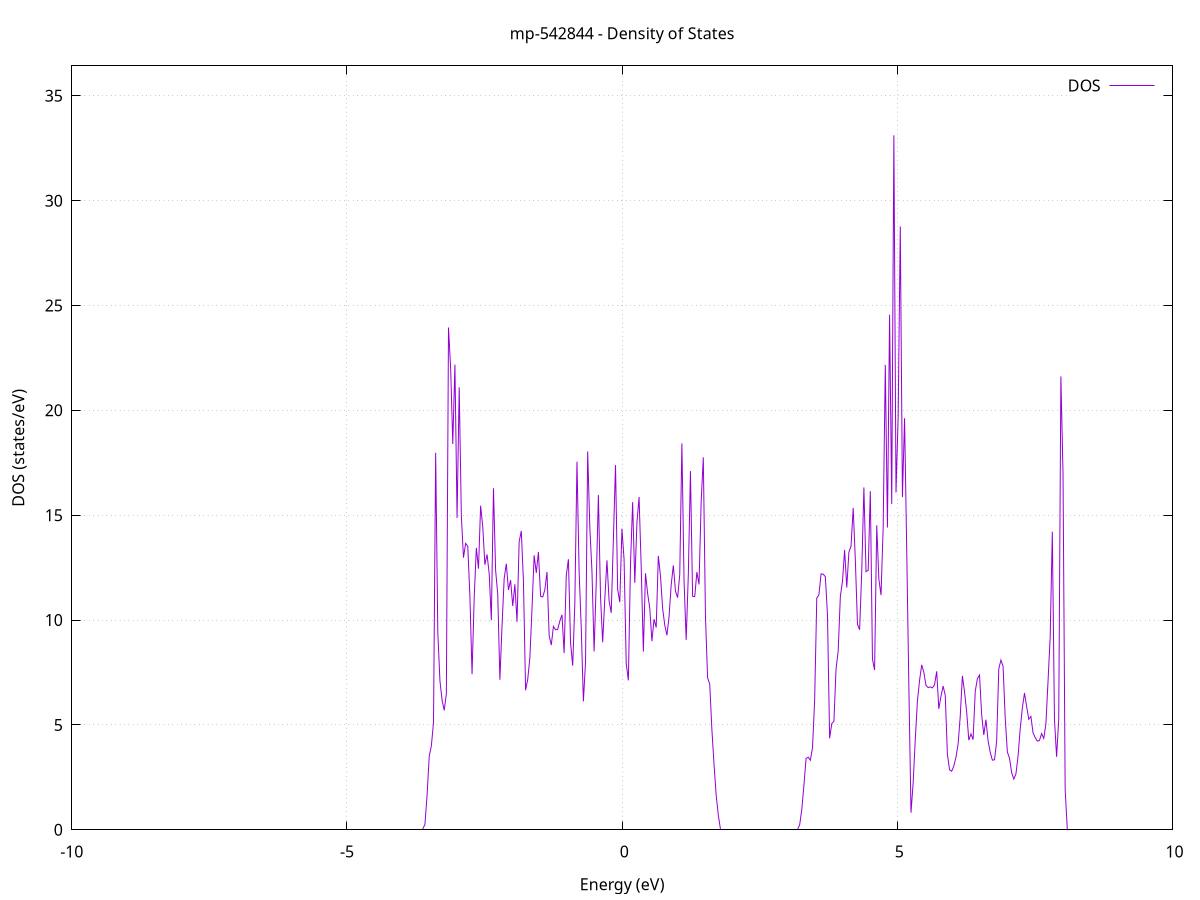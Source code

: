 set title 'mp-542844 - Density of States'
set xlabel 'Energy (eV)'
set ylabel 'DOS (states/eV)'
set grid
set xrange [-10:10]
set yrange [0:36.426]
set xzeroaxis lt -1
set terminal png size 800,600
set output 'mp-542844_dos_gnuplot.png'
plot '-' using 1:2 with lines title 'DOS'
-40.971300 0.000000
-40.932400 0.000000
-40.893500 0.000000
-40.854600 0.000000
-40.815700 0.000000
-40.776800 0.000000
-40.737900 0.000000
-40.699000 0.000000
-40.660100 0.000000
-40.621200 0.000000
-40.582300 0.000000
-40.543400 0.000000
-40.504500 0.000000
-40.465500 0.000000
-40.426600 0.000000
-40.387700 0.000000
-40.348800 0.000000
-40.309900 0.000000
-40.271000 0.000000
-40.232100 0.000000
-40.193200 0.000000
-40.154300 0.000000
-40.115400 0.000000
-40.076500 0.000000
-40.037600 0.000000
-39.998700 0.000000
-39.959800 0.000000
-39.920900 0.000000
-39.882000 0.000000
-39.843100 0.000000
-39.804200 0.000000
-39.765200 0.000000
-39.726300 0.000000
-39.687400 0.000000
-39.648500 0.000000
-39.609600 0.000000
-39.570700 0.000000
-39.531800 0.000000
-39.492900 0.000000
-39.454000 0.000000
-39.415100 0.000000
-39.376200 0.000000
-39.337300 0.000000
-39.298400 0.000000
-39.259500 0.000000
-39.220600 0.000000
-39.181700 0.000000
-39.142800 0.000000
-39.103900 0.000000
-39.064900 0.000000
-39.026000 0.000000
-38.987100 0.000000
-38.948200 0.000000
-38.909300 0.000000
-38.870400 0.000000
-38.831500 0.000000
-38.792600 0.000000
-38.753700 0.000000
-38.714800 0.000000
-38.675900 0.000000
-38.637000 0.000000
-38.598100 0.000000
-38.559200 0.000000
-38.520300 0.000000
-38.481400 0.000000
-38.442500 0.000000
-38.403600 0.000000
-38.364600 0.000000
-38.325700 0.000000
-38.286800 0.000000
-38.247900 0.000000
-38.209000 0.000000
-38.170100 0.000000
-38.131200 0.000000
-38.092300 0.000000
-38.053400 0.000000
-38.014500 0.000000
-37.975600 0.000000
-37.936700 0.000000
-37.897800 0.000000
-37.858900 0.000000
-37.820000 0.000000
-37.781100 0.000000
-37.742200 0.000000
-37.703300 0.000000
-37.664300 0.000000
-37.625400 0.000000
-37.586500 0.000000
-37.547600 0.000000
-37.508700 0.000000
-37.469800 0.000000
-37.430900 385.474600
-37.392000 637.955400
-37.353100 331.458200
-37.314200 78.040600
-37.275300 211.376000
-37.236400 0.000000
-37.197500 0.000000
-37.158600 0.000000
-37.119700 0.000000
-37.080800 0.000000
-37.041900 0.000000
-37.003000 0.000000
-36.964000 0.000000
-36.925100 0.000000
-36.886200 0.000000
-36.847300 0.000000
-36.808400 0.000000
-36.769500 0.000000
-36.730600 0.000000
-36.691700 0.000000
-36.652800 0.000000
-36.613900 0.000000
-36.575000 0.000000
-36.536100 0.000000
-36.497200 0.000000
-36.458300 0.000000
-36.419400 0.000000
-36.380500 0.000000
-36.341600 0.000000
-36.302700 0.000000
-36.263700 0.000000
-36.224800 0.000000
-36.185900 0.000000
-36.147000 0.000000
-36.108100 0.000000
-36.069200 0.000000
-36.030300 0.000000
-35.991400 0.000000
-35.952500 0.000000
-35.913600 0.000000
-35.874700 0.000000
-35.835800 0.000000
-35.796900 0.000000
-35.758000 0.000000
-35.719100 0.000000
-35.680200 0.000000
-35.641300 0.000000
-35.602400 0.000000
-35.563400 0.000000
-35.524500 0.000000
-35.485600 0.000000
-35.446700 0.000000
-35.407800 0.000000
-35.368900 0.000000
-35.330000 0.000000
-35.291100 0.000000
-35.252200 0.000000
-35.213300 0.000000
-35.174400 0.000000
-35.135500 0.000000
-35.096600 0.000000
-35.057700 0.000000
-35.018800 0.000000
-34.979900 0.000000
-34.941000 0.000000
-34.902100 0.000000
-34.863100 0.000000
-34.824200 0.000000
-34.785300 0.000000
-34.746400 0.000000
-34.707500 0.000000
-34.668600 0.000000
-34.629700 0.000000
-34.590800 0.000000
-34.551900 0.000000
-34.513000 0.000000
-34.474100 0.000000
-34.435200 0.000000
-34.396300 0.000000
-34.357400 0.000000
-34.318500 0.000000
-34.279600 0.000000
-34.240700 0.000000
-34.201800 0.000000
-34.162800 0.000000
-34.123900 0.000000
-34.085000 0.000000
-34.046100 0.000000
-34.007200 0.000000
-33.968300 0.000000
-33.929400 0.000000
-33.890500 0.000000
-33.851600 0.000000
-33.812700 0.000000
-33.773800 0.000000
-33.734900 0.000000
-33.696000 0.000000
-33.657100 0.000000
-33.618200 0.000000
-33.579300 0.000000
-33.540400 0.000000
-33.501500 0.000000
-33.462500 0.000000
-33.423600 0.000000
-33.384700 0.000000
-33.345800 0.000000
-33.306900 0.000000
-33.268000 0.000000
-33.229100 0.000000
-33.190200 0.000000
-33.151300 0.000000
-33.112400 0.000000
-33.073500 0.000000
-33.034600 0.000000
-32.995700 0.000000
-32.956800 0.000000
-32.917900 0.000000
-32.879000 0.000000
-32.840100 0.000000
-32.801200 0.000000
-32.762200 0.000000
-32.723300 0.000000
-32.684400 0.000000
-32.645500 0.000000
-32.606600 0.000000
-32.567700 0.000000
-32.528800 0.000000
-32.489900 0.000000
-32.451000 0.000000
-32.412100 0.000000
-32.373200 0.000000
-32.334300 0.000000
-32.295400 0.000000
-32.256500 0.000000
-32.217600 0.000000
-32.178700 0.000000
-32.139800 0.000000
-32.100900 0.000000
-32.061900 0.000000
-32.023000 0.000000
-31.984100 0.000000
-31.945200 0.000000
-31.906300 0.000000
-31.867400 0.000000
-31.828500 0.000000
-31.789600 0.000000
-31.750700 0.000000
-31.711800 0.000000
-31.672900 0.000000
-31.634000 0.000000
-31.595100 0.000000
-31.556200 0.000000
-31.517300 0.000000
-31.478400 0.000000
-31.439500 0.000000
-31.400600 0.000000
-31.361600 0.000000
-31.322700 0.000000
-31.283800 0.000000
-31.244900 0.000000
-31.206000 0.000000
-31.167100 0.000000
-31.128200 0.000000
-31.089300 0.000000
-31.050400 0.000000
-31.011500 0.000000
-30.972600 0.000000
-30.933700 0.000000
-30.894800 0.000000
-30.855900 0.000000
-30.817000 0.000000
-30.778100 0.000000
-30.739200 0.000000
-30.700300 0.000000
-30.661300 0.000000
-30.622400 0.000000
-30.583500 0.000000
-30.544600 0.000000
-30.505700 0.000000
-30.466800 0.000000
-30.427900 0.000000
-30.389000 0.000000
-30.350100 0.000000
-30.311200 0.000000
-30.272300 0.000000
-30.233400 0.000000
-30.194500 0.000000
-30.155600 0.000000
-30.116700 0.000000
-30.077800 0.000000
-30.038900 0.000000
-30.000000 0.000000
-29.961000 0.000000
-29.922100 0.000000
-29.883200 0.000000
-29.844300 0.000000
-29.805400 0.000000
-29.766500 0.000000
-29.727600 0.000000
-29.688700 0.000000
-29.649800 0.000000
-29.610900 0.000000
-29.572000 0.000000
-29.533100 0.000000
-29.494200 0.000000
-29.455300 0.000000
-29.416400 0.000000
-29.377500 0.000000
-29.338600 0.000000
-29.299700 0.000000
-29.260700 0.000000
-29.221800 0.000000
-29.182900 0.000000
-29.144000 0.000000
-29.105100 0.000000
-29.066200 0.000000
-29.027300 0.000000
-28.988400 0.000000
-28.949500 0.000000
-28.910600 0.000000
-28.871700 0.000000
-28.832800 0.000000
-28.793900 0.000000
-28.755000 0.000000
-28.716100 0.000000
-28.677200 0.000000
-28.638300 0.000000
-28.599400 0.000000
-28.560400 0.000000
-28.521500 0.000000
-28.482600 0.000000
-28.443700 0.000000
-28.404800 0.000000
-28.365900 0.000000
-28.327000 0.000000
-28.288100 0.000000
-28.249200 0.000000
-28.210300 0.000000
-28.171400 0.000000
-28.132500 0.000000
-28.093600 0.000000
-28.054700 0.000000
-28.015800 0.000000
-27.976900 0.000000
-27.938000 0.000000
-27.899100 0.000000
-27.860100 0.000000
-27.821200 0.000000
-27.782300 0.000000
-27.743400 0.000000
-27.704500 0.000000
-27.665600 0.000000
-27.626700 0.000000
-27.587800 0.000000
-27.548900 0.000000
-27.510000 0.000000
-27.471100 0.000000
-27.432200 0.000000
-27.393300 0.000000
-27.354400 0.000000
-27.315500 0.000000
-27.276600 0.000000
-27.237700 0.000000
-27.198800 0.000000
-27.159800 0.000000
-27.120900 0.000000
-27.082000 0.000000
-27.043100 0.000000
-27.004200 0.000000
-26.965300 0.000000
-26.926400 0.000000
-26.887500 0.000000
-26.848600 0.000000
-26.809700 0.000000
-26.770800 0.000000
-26.731900 0.000000
-26.693000 0.000000
-26.654100 0.000000
-26.615200 0.000000
-26.576300 0.000000
-26.537400 0.000000
-26.498500 0.000000
-26.459500 0.000000
-26.420600 0.000000
-26.381700 0.000000
-26.342800 0.000000
-26.303900 0.000000
-26.265000 0.000000
-26.226100 0.000000
-26.187200 0.000000
-26.148300 0.000000
-26.109400 0.000000
-26.070500 0.000000
-26.031600 0.000000
-25.992700 0.000000
-25.953800 0.000000
-25.914900 0.000000
-25.876000 0.000000
-25.837100 0.000000
-25.798200 0.000000
-25.759200 0.000000
-25.720300 0.000000
-25.681400 0.000000
-25.642500 0.000000
-25.603600 0.000000
-25.564700 0.000000
-25.525800 0.000000
-25.486900 0.000000
-25.448000 0.000000
-25.409100 0.000000
-25.370200 0.000000
-25.331300 0.000000
-25.292400 0.000000
-25.253500 0.000000
-25.214600 0.000000
-25.175700 0.000000
-25.136800 0.000000
-25.097900 0.000000
-25.058900 0.000000
-25.020000 0.000000
-24.981100 0.000000
-24.942200 0.000000
-24.903300 0.000000
-24.864400 0.000000
-24.825500 0.000000
-24.786600 0.000000
-24.747700 0.000000
-24.708800 0.000000
-24.669900 0.000000
-24.631000 0.000000
-24.592100 0.000000
-24.553200 0.000000
-24.514300 0.000000
-24.475400 0.000000
-24.436500 0.000000
-24.397600 0.000000
-24.358600 0.000000
-24.319700 0.000000
-24.280800 0.000000
-24.241900 0.000000
-24.203000 0.000000
-24.164100 0.000000
-24.125200 0.000000
-24.086300 0.000000
-24.047400 0.000000
-24.008500 0.000000
-23.969600 0.000000
-23.930700 0.000000
-23.891800 0.000000
-23.852900 0.000000
-23.814000 0.000000
-23.775100 0.000000
-23.736200 0.000000
-23.697300 0.000000
-23.658300 0.000000
-23.619400 0.000000
-23.580500 0.000000
-23.541600 0.000000
-23.502700 0.000000
-23.463800 0.000000
-23.424900 0.000000
-23.386000 0.000000
-23.347100 0.000000
-23.308200 0.000000
-23.269300 0.000000
-23.230400 0.000000
-23.191500 0.000000
-23.152600 0.000000
-23.113700 0.000000
-23.074800 0.000000
-23.035900 0.000000
-22.997000 0.000000
-22.958000 0.000000
-22.919100 0.000000
-22.880200 0.000000
-22.841300 0.000000
-22.802400 0.000000
-22.763500 0.000000
-22.724600 0.000000
-22.685700 0.000000
-22.646800 0.000000
-22.607900 0.000000
-22.569000 0.000000
-22.530100 0.000000
-22.491200 0.000000
-22.452300 0.000000
-22.413400 0.000000
-22.374500 0.000000
-22.335600 0.000000
-22.296700 0.000000
-22.257700 0.000000
-22.218800 0.000000
-22.179900 0.000000
-22.141000 0.000000
-22.102100 0.000000
-22.063200 0.000000
-22.024300 0.000000
-21.985400 0.000000
-21.946500 0.000000
-21.907600 0.000000
-21.868700 0.000000
-21.829800 0.000000
-21.790900 0.000000
-21.752000 0.000000
-21.713100 0.000000
-21.674200 0.000000
-21.635300 0.000000
-21.596400 0.000000
-21.557400 0.000000
-21.518500 0.000000
-21.479600 0.000000
-21.440700 0.000000
-21.401800 0.000000
-21.362900 0.000000
-21.324000 0.000000
-21.285100 0.000000
-21.246200 0.000000
-21.207300 0.000000
-21.168400 0.000000
-21.129500 0.000000
-21.090600 0.000000
-21.051700 0.000000
-21.012800 0.000000
-20.973900 0.000000
-20.935000 0.000000
-20.896100 0.000000
-20.857100 0.000000
-20.818200 0.000000
-20.779300 0.000000
-20.740400 0.000000
-20.701500 0.000000
-20.662600 0.000000
-20.623700 0.000000
-20.584800 0.000000
-20.545900 0.000000
-20.507000 0.000000
-20.468100 0.000000
-20.429200 0.000000
-20.390300 0.000000
-20.351400 0.000000
-20.312500 0.000000
-20.273600 0.000000
-20.234700 0.000000
-20.195800 0.000000
-20.156800 0.000000
-20.117900 0.000000
-20.079000 0.000000
-20.040100 0.000000
-20.001200 0.000000
-19.962300 0.000000
-19.923400 0.000000
-19.884500 0.000000
-19.845600 0.000000
-19.806700 0.000000
-19.767800 0.000000
-19.728900 0.000000
-19.690000 0.000000
-19.651100 0.000000
-19.612200 0.000000
-19.573300 0.000000
-19.534400 0.000000
-19.495500 0.000000
-19.456500 0.000000
-19.417600 0.000000
-19.378700 0.000000
-19.339800 0.000000
-19.300900 0.000000
-19.262000 0.000000
-19.223100 0.000000
-19.184200 0.000000
-19.145300 0.000000
-19.106400 0.000000
-19.067500 0.000000
-19.028600 0.000000
-18.989700 0.000000
-18.950800 0.000000
-18.911900 0.000000
-18.873000 0.000000
-18.834100 0.000000
-18.795200 0.000000
-18.756200 0.000000
-18.717300 0.000000
-18.678400 0.000000
-18.639500 0.000000
-18.600600 0.000000
-18.561700 0.000000
-18.522800 0.000000
-18.483900 0.000000
-18.445000 0.000000
-18.406100 0.000000
-18.367200 0.000000
-18.328300 0.000000
-18.289400 0.000000
-18.250500 0.000000
-18.211600 0.000000
-18.172700 0.000000
-18.133800 0.000000
-18.094900 0.000000
-18.055900 0.000000
-18.017000 0.000000
-17.978100 0.000000
-17.939200 0.000000
-17.900300 0.000000
-17.861400 0.000000
-17.822500 0.000000
-17.783600 0.000000
-17.744700 0.000000
-17.705800 0.000000
-17.666900 0.000000
-17.628000 0.000000
-17.589100 0.000000
-17.550200 0.000000
-17.511300 0.000000
-17.472400 0.000000
-17.433500 0.000000
-17.394600 0.000000
-17.355600 0.000000
-17.316700 0.000000
-17.277800 0.000000
-17.238900 0.000000
-17.200000 0.000000
-17.161100 0.000000
-17.122200 0.000000
-17.083300 0.000000
-17.044400 0.000000
-17.005500 0.000000
-16.966600 0.000000
-16.927700 0.000000
-16.888800 0.000000
-16.849900 0.000000
-16.811000 0.000000
-16.772100 0.000000
-16.733200 0.000000
-16.694300 0.000000
-16.655300 0.000000
-16.616400 0.000000
-16.577500 0.000000
-16.538600 0.000000
-16.499700 0.000000
-16.460800 0.000000
-16.421900 0.000000
-16.383000 0.014100
-16.344100 0.287200
-16.305200 0.808600
-16.266300 1.217600
-16.227400 1.485800
-16.188500 1.729300
-16.149600 2.159400
-16.110700 2.568600
-16.071800 2.717700
-16.032900 2.804800
-15.994000 2.789400
-15.955000 2.989400
-15.916100 3.298000
-15.877200 4.000300
-15.838300 5.024100
-15.799400 4.830900
-15.760500 4.351200
-15.721600 3.691000
-15.682700 3.581700
-15.643800 2.868000
-15.604900 1.654900
-15.566000 2.543100
-15.527100 5.542300
-15.488200 8.769200
-15.449300 8.252200
-15.410400 6.008700
-15.371500 4.252100
-15.332600 3.671400
-15.293700 4.012400
-15.254700 5.607900
-15.215800 10.301900
-15.176900 10.776600
-15.138000 9.338700
-15.099100 13.920800
-15.060200 12.293800
-15.021300 10.008300
-14.982400 16.537300
-14.943500 13.916200
-14.904600 4.516700
-14.865700 22.293100
-14.826800 28.490900
-14.787900 36.611300
-14.749000 24.277400
-14.710100 22.716100
-14.671200 49.635700
-14.632300 40.971600
-14.593400 42.139600
-14.554400 30.217300
-14.515500 10.119200
-14.476600 6.232300
-14.437700 3.926700
-14.398800 2.082700
-14.359900 0.480000
-14.321000 0.000000
-14.282100 0.000000
-14.243200 0.000000
-14.204300 0.000000
-14.165400 0.000000
-14.126500 0.000000
-14.087600 0.000000
-14.048700 0.000000
-14.009800 0.000000
-13.970900 0.000000
-13.932000 0.000000
-13.893100 0.000000
-13.854100 0.000000
-13.815200 0.000000
-13.776300 0.000000
-13.737400 0.000000
-13.698500 0.000000
-13.659600 0.000000
-13.620700 0.000000
-13.581800 0.000000
-13.542900 0.000000
-13.504000 0.000000
-13.465100 0.000000
-13.426200 0.000000
-13.387300 0.000000
-13.348400 0.000000
-13.309500 0.000000
-13.270600 0.000000
-13.231700 0.000000
-13.192800 0.000000
-13.153800 0.000000
-13.114900 0.000000
-13.076000 0.000000
-13.037100 0.000000
-12.998200 0.000000
-12.959300 0.000000
-12.920400 0.000000
-12.881500 0.000000
-12.842600 0.000000
-12.803700 0.000000
-12.764800 0.000000
-12.725900 0.000000
-12.687000 0.000000
-12.648100 0.000000
-12.609200 0.000000
-12.570300 0.000000
-12.531400 0.000000
-12.492500 0.000000
-12.453500 0.000000
-12.414600 0.000000
-12.375700 0.000000
-12.336800 0.000000
-12.297900 0.000000
-12.259000 0.000000
-12.220100 0.000000
-12.181200 0.000000
-12.142300 0.000000
-12.103400 0.000000
-12.064500 0.000000
-12.025600 0.000000
-11.986700 0.000000
-11.947800 0.000000
-11.908900 0.000000
-11.870000 0.000000
-11.831100 0.000000
-11.792200 0.000000
-11.753200 0.000000
-11.714300 0.000000
-11.675400 0.000000
-11.636500 0.000000
-11.597600 0.000000
-11.558700 0.000000
-11.519800 0.000000
-11.480900 0.000000
-11.442000 0.000000
-11.403100 0.000000
-11.364200 0.000000
-11.325300 0.000000
-11.286400 0.000000
-11.247500 0.000000
-11.208600 0.000000
-11.169700 0.000000
-11.130800 0.000000
-11.091900 0.000000
-11.052900 0.000000
-11.014000 0.000000
-10.975100 0.000000
-10.936200 0.000000
-10.897300 0.000000
-10.858400 0.000000
-10.819500 0.000000
-10.780600 0.000000
-10.741700 0.000000
-10.702800 0.000000
-10.663900 0.000000
-10.625000 0.000000
-10.586100 0.000000
-10.547200 0.000000
-10.508300 0.000000
-10.469400 0.000000
-10.430500 0.000000
-10.391600 0.000000
-10.352600 0.000000
-10.313700 0.000000
-10.274800 0.000000
-10.235900 0.000000
-10.197000 0.000000
-10.158100 0.000000
-10.119200 0.000000
-10.080300 0.000000
-10.041400 0.000000
-10.002500 0.000000
-9.963600 0.000000
-9.924700 0.000000
-9.885800 0.000000
-9.846900 0.000000
-9.808000 0.000000
-9.769100 0.000000
-9.730200 0.000000
-9.691300 0.000000
-9.652300 0.000000
-9.613400 0.000000
-9.574500 0.000000
-9.535600 0.000000
-9.496700 0.000000
-9.457800 0.000000
-9.418900 0.000000
-9.380000 0.000000
-9.341100 0.000000
-9.302200 0.000000
-9.263300 0.000000
-9.224400 0.000000
-9.185500 0.000000
-9.146600 0.000000
-9.107700 0.000000
-9.068800 0.000000
-9.029900 0.000000
-8.991000 0.000000
-8.952000 0.000000
-8.913100 0.000000
-8.874200 0.000000
-8.835300 0.000000
-8.796400 0.000000
-8.757500 0.000000
-8.718600 0.000000
-8.679700 0.000000
-8.640800 0.000000
-8.601900 0.000000
-8.563000 0.000000
-8.524100 0.000000
-8.485200 0.000000
-8.446300 0.000000
-8.407400 0.000000
-8.368500 0.000000
-8.329600 0.000000
-8.290700 0.000000
-8.251700 0.000000
-8.212800 0.000000
-8.173900 0.000000
-8.135000 0.000000
-8.096100 0.000000
-8.057200 0.000000
-8.018300 0.000000
-7.979400 0.000000
-7.940500 0.000000
-7.901600 0.000000
-7.862700 0.000000
-7.823800 0.000000
-7.784900 0.000000
-7.746000 0.000000
-7.707100 0.000000
-7.668200 0.000000
-7.629300 0.000000
-7.590400 0.000000
-7.551400 0.000000
-7.512500 0.000000
-7.473600 0.000000
-7.434700 0.000000
-7.395800 0.000000
-7.356900 0.000000
-7.318000 0.000000
-7.279100 0.000000
-7.240200 0.000000
-7.201300 0.000000
-7.162400 0.000000
-7.123500 0.000000
-7.084600 0.000000
-7.045700 0.000000
-7.006800 0.000000
-6.967900 0.000000
-6.929000 0.000000
-6.890100 0.000000
-6.851100 0.000000
-6.812200 0.000000
-6.773300 0.000000
-6.734400 0.000000
-6.695500 0.000000
-6.656600 0.000000
-6.617700 0.000000
-6.578800 0.000000
-6.539900 0.000000
-6.501000 0.000000
-6.462100 0.000000
-6.423200 0.000000
-6.384300 0.000000
-6.345400 0.000000
-6.306500 0.000000
-6.267600 0.000000
-6.228700 0.000000
-6.189800 0.000000
-6.150800 0.000000
-6.111900 0.000000
-6.073000 0.000000
-6.034100 0.000000
-5.995200 0.000000
-5.956300 0.000000
-5.917400 0.000000
-5.878500 0.000000
-5.839600 0.000000
-5.800700 0.000000
-5.761800 0.000000
-5.722900 0.000000
-5.684000 0.000000
-5.645100 0.000000
-5.606200 0.000000
-5.567300 0.000000
-5.528400 0.000000
-5.489500 0.000000
-5.450500 0.000000
-5.411600 0.000000
-5.372700 0.000000
-5.333800 0.000000
-5.294900 0.000000
-5.256000 0.000000
-5.217100 0.000000
-5.178200 0.000000
-5.139300 0.000000
-5.100400 0.000000
-5.061500 0.000000
-5.022600 0.000000
-4.983700 0.000000
-4.944800 0.000000
-4.905900 0.000000
-4.867000 0.000000
-4.828100 0.000000
-4.789200 0.000000
-4.750200 0.000000
-4.711300 0.000000
-4.672400 0.000000
-4.633500 0.000000
-4.594600 0.000000
-4.555700 0.000000
-4.516800 0.000000
-4.477900 0.000000
-4.439000 0.000000
-4.400100 0.000000
-4.361200 0.000000
-4.322300 0.000000
-4.283400 0.000000
-4.244500 0.000000
-4.205600 0.000000
-4.166700 0.000000
-4.127800 0.000000
-4.088900 0.000000
-4.049900 0.000000
-4.011000 0.000000
-3.972100 0.000000
-3.933200 0.000000
-3.894300 0.000000
-3.855400 0.000000
-3.816500 0.000000
-3.777600 0.000000
-3.738700 0.000000
-3.699800 0.000000
-3.660900 0.000000
-3.622000 0.000000
-3.583100 0.257300
-3.544200 1.657500
-3.505300 3.500300
-3.466400 4.007400
-3.427500 5.123500
-3.388500 17.976600
-3.349600 9.417700
-3.310700 7.106200
-3.271800 6.184200
-3.232900 5.693600
-3.194000 6.480400
-3.155100 23.952500
-3.116200 22.009100
-3.077300 18.395500
-3.038400 22.179900
-2.999500 14.871300
-2.960600 21.100400
-2.921700 14.960300
-2.882800 12.976600
-2.843900 13.656100
-2.805000 13.521000
-2.766100 11.130300
-2.727200 7.419900
-2.688200 11.069100
-2.649300 13.442900
-2.610400 12.451400
-2.571500 15.453800
-2.532600 14.444300
-2.493700 12.640400
-2.454800 13.131800
-2.415900 12.214000
-2.377000 9.992900
-2.338100 16.286300
-2.299200 12.380900
-2.260300 11.222500
-2.221400 7.151000
-2.182500 9.727400
-2.143600 11.978500
-2.104700 12.684800
-2.065800 11.434000
-2.026900 11.903800
-1.987900 10.669200
-1.949000 11.709100
-1.910100 9.915000
-1.871200 13.744400
-1.832300 14.249600
-1.793400 11.847300
-1.754500 6.651600
-1.715600 7.177900
-1.676700 8.198900
-1.637800 10.545800
-1.598900 13.088800
-1.560000 12.249100
-1.521100 13.250900
-1.482200 11.137200
-1.443300 11.099200
-1.404400 11.445500
-1.365500 12.294500
-1.326600 9.263700
-1.287600 8.806000
-1.248700 9.697200
-1.209800 9.540000
-1.170900 9.558300
-1.132000 9.954700
-1.093100 10.252100
-1.054200 8.426200
-1.015300 12.126000
-0.976400 12.902800
-0.937500 8.918300
-0.898600 7.822900
-0.859700 10.777900
-0.820800 17.550000
-0.781900 12.315500
-0.743000 9.623800
-0.704100 6.121400
-0.665200 8.003600
-0.626300 18.037500
-0.587300 14.421000
-0.548400 12.332100
-0.509500 8.506900
-0.470600 11.789500
-0.431700 15.967500
-0.392800 11.112600
-0.353900 8.940400
-0.315000 11.010500
-0.276100 12.848900
-0.237200 10.914800
-0.198300 10.344700
-0.159400 13.843500
-0.120500 17.390300
-0.081600 11.462500
-0.042700 10.849200
-0.003800 14.356100
0.035100 12.887900
0.074000 7.930900
0.113000 7.125000
0.151900 12.674000
0.190800 15.621300
0.229700 11.775200
0.268600 14.644700
0.307500 15.865800
0.346400 12.522800
0.385300 8.497400
0.424200 12.231600
0.463100 11.267900
0.502000 10.568400
0.540900 8.994200
0.579800 10.039400
0.618700 9.645000
0.657600 13.061600
0.696500 12.106100
0.735400 10.562000
0.774300 9.762800
0.813300 9.271300
0.852200 10.162200
0.891100 11.675000
0.930000 12.610600
0.968900 11.378000
1.007800 11.069400
1.046700 12.172400
1.085600 18.422500
1.124500 11.911000
1.163400 9.053600
1.202300 12.145900
1.241200 17.105400
1.280100 11.136400
1.319000 11.116400
1.357900 12.290100
1.396800 11.698600
1.435700 15.627200
1.474600 17.759400
1.513600 10.202000
1.552500 7.249400
1.591400 6.951700
1.630300 4.792400
1.669200 3.134800
1.708100 1.660100
1.747000 0.707300
1.785900 0.000000
1.824800 0.000000
1.863700 0.000000
1.902600 0.000000
1.941500 0.000000
1.980400 0.000000
2.019300 0.000000
2.058200 0.000000
2.097100 0.000000
2.136000 0.000000
2.174900 0.000000
2.213900 0.000000
2.252800 0.000000
2.291700 0.000000
2.330600 0.000000
2.369500 0.000000
2.408400 0.000000
2.447300 0.000000
2.486200 0.000000
2.525100 0.000000
2.564000 0.000000
2.602900 0.000000
2.641800 0.000000
2.680700 0.000000
2.719600 0.000000
2.758500 0.000000
2.797400 0.000000
2.836300 0.000000
2.875200 0.000000
2.914200 0.000000
2.953100 0.000000
2.992000 0.000000
3.030900 0.000000
3.069800 0.000000
3.108700 0.000000
3.147600 0.000000
3.186500 0.000000
3.225400 0.233300
3.264300 0.963100
3.303200 2.127900
3.342100 3.396200
3.381000 3.463900
3.419900 3.315100
3.458800 3.910000
3.497700 6.164600
3.536600 11.047900
3.575500 11.201800
3.614500 12.203200
3.653400 12.190700
3.692300 12.063800
3.731200 10.219900
3.770100 4.357800
3.809000 5.065800
3.847900 5.172500
3.886800 7.681200
3.925700 8.525700
3.964600 11.120900
4.003500 11.856400
4.042400 13.345900
4.081300 11.552400
4.120200 13.235200
4.159100 13.524900
4.198000 15.350100
4.236900 12.887600
4.275800 9.804700
4.314800 9.537100
4.353700 12.324000
4.392600 16.325900
4.431500 12.306700
4.470400 12.372500
4.509300 16.148600
4.548200 8.139000
4.587100 7.619400
4.626000 14.518900
4.664900 11.948800
4.703800 11.191200
4.742700 14.404900
4.781600 22.167600
4.820500 14.413600
4.859400 24.559100
4.898300 15.529900
4.937200 33.114800
4.976100 16.081900
5.015100 19.665600
5.054000 28.771000
5.092900 15.865200
5.131800 19.626700
5.170700 13.322200
5.209600 6.830100
5.248500 0.813200
5.287400 2.229000
5.326300 4.310300
5.365200 6.152300
5.404100 7.126400
5.443000 7.865800
5.481900 7.500000
5.520800 6.884500
5.559700 6.779000
5.598600 6.814800
5.637500 6.764300
5.676400 6.917000
5.715400 7.555300
5.754300 5.764100
5.793200 6.369700
5.832100 6.855300
5.871000 6.411400
5.909900 3.598400
5.948800 2.861200
5.987700 2.791300
6.026600 3.037100
6.065500 3.458800
6.104400 4.084200
6.143300 5.410400
6.182200 7.339500
6.221100 6.581000
6.260000 5.621400
6.298900 4.272900
6.337800 4.574500
6.376700 4.298600
6.415700 6.593400
6.454600 7.202500
6.493500 7.378800
6.532400 5.493400
6.571300 4.520600
6.610200 5.249200
6.649100 4.244100
6.688000 3.701000
6.726900 3.319500
6.765800 3.337200
6.804700 4.211500
6.843600 7.675600
6.882500 8.091900
6.921400 7.796100
6.960300 5.349000
6.999200 3.712100
7.038100 3.413900
7.077000 2.725600
7.116000 2.418000
7.154900 2.657700
7.193800 3.516000
7.232700 4.800700
7.271600 5.803900
7.310500 6.521000
7.349400 5.881600
7.388300 5.269000
7.427200 5.404400
7.466100 4.624700
7.505000 4.393700
7.543900 4.225500
7.582800 4.258700
7.621700 4.586400
7.660600 4.357500
7.699500 5.042500
7.738400 7.079400
7.777300 9.182100
7.816300 14.216100
7.855200 5.273700
7.894100 3.476500
7.933000 5.274500
7.971900 21.619400
8.010800 16.990400
8.049700 1.936300
8.088600 0.003900
8.127500 0.000000
8.166400 0.000000
8.205300 0.000000
8.244200 0.000000
8.283100 0.000000
8.322000 0.000000
8.360900 0.000000
8.399800 0.000000
8.438700 0.000000
8.477600 0.000000
8.516600 0.000000
8.555500 0.000000
8.594400 0.000000
8.633300 0.000000
8.672200 0.000000
8.711100 0.000000
8.750000 0.000000
8.788900 0.000000
8.827800 0.000000
8.866700 0.000000
8.905600 0.000000
8.944500 0.000000
8.983400 0.000000
9.022300 0.000000
9.061200 0.000000
9.100100 0.000000
9.139000 0.000000
9.177900 0.000000
9.216900 0.000000
9.255800 0.000000
9.294700 0.000000
9.333600 0.000000
9.372500 0.000000
9.411400 0.000000
9.450300 0.000000
9.489200 0.000000
9.528100 0.000000
9.567000 0.000000
9.605900 0.000000
9.644800 0.000000
9.683700 0.000000
9.722600 0.000000
9.761500 0.000000
9.800400 0.000000
9.839300 0.000000
9.878200 0.000000
9.917200 0.000000
9.956100 0.000000
9.995000 0.000000
10.033900 0.000000
10.072800 0.000000
10.111700 0.000000
10.150600 0.000000
10.189500 0.000000
10.228400 0.000000
10.267300 0.000000
10.306200 0.000000
10.345100 0.000000
10.384000 0.000000
10.422900 0.000700
10.461800 0.006200
10.500700 0.017100
10.539600 0.033500
10.578500 0.055300
10.617500 0.082500
10.656400 0.115200
10.695300 0.153300
10.734200 0.187300
10.773100 0.217700
10.812000 0.244700
10.850900 0.268700
10.889800 0.292700
10.928700 0.317000
10.967600 0.334400
11.006500 0.349300
11.045400 0.364200
11.084300 0.379000
11.123200 0.393900
11.162100 0.409600
11.201000 0.426500
11.239900 0.444700
11.278800 0.464100
11.317800 0.484000
11.356700 0.504100
11.395600 0.524400
11.434500 0.545000
11.473400 0.562900
11.512300 0.589900
11.551200 0.616200
11.590100 0.641100
11.629000 0.664400
11.667900 0.686200
11.706800 0.706600
11.745700 0.725500
11.784600 0.742900
11.823500 0.758900
11.862400 0.777300
11.901300 0.803400
11.940200 0.829000
11.979100 0.852500
12.018100 0.875000
12.057000 0.897900
12.095900 0.921200
12.134800 0.944800
12.173700 0.968700
12.212600 1.013900
12.251500 1.070600
12.290400 1.140800
12.329300 1.207300
12.368200 1.286300
12.407100 1.381600
12.446000 1.491400
12.484900 1.558700
12.523800 1.538200
12.562700 1.570500
12.601600 1.629500
12.640500 1.517600
12.679400 1.428900
12.718400 1.330700
12.757300 1.262000
12.796200 1.234400
12.835100 1.224800
12.874000 1.231000
12.912900 1.252400
12.951800 1.282700
12.990700 1.315200
13.029600 1.344500
13.068500 1.384800
13.107400 1.460200
13.146300 1.520000
13.185200 1.561700
13.224100 1.626100
13.263000 1.706500
13.301900 1.741400
13.340800 1.762900
13.379700 1.829500
13.418700 1.867400
13.457600 1.915400
13.496500 2.023800
13.535400 2.103200
13.574300 2.282700
13.613200 2.041100
13.652100 2.145000
13.691000 2.238700
13.729900 2.406700
13.768800 2.695900
13.807700 2.901100
13.846600 3.000600
13.885500 3.090200
13.924400 3.195500
13.963300 3.284500
14.002200 3.176600
14.041100 2.865900
14.080000 2.747000
14.119000 2.706600
14.157900 2.710400
14.196800 2.741600
14.235700 2.880300
14.274600 3.147800
14.313500 3.731500
14.352400 3.697400
14.391300 3.585100
14.430200 3.101800
14.469100 3.265900
14.508000 3.302100
14.546900 3.228900
14.585800 3.283800
14.624700 2.163400
14.663600 2.561100
14.702500 3.555100
14.741400 4.214400
14.780300 4.603800
14.819300 3.920700
14.858200 3.320000
14.897100 3.135200
14.936000 3.354400
14.974900 3.500400
15.013800 3.770100
15.052700 4.122800
15.091600 4.368400
15.130500 5.120200
15.169400 5.575800
15.208300 5.595700
15.247200 5.440500
15.286100 5.517100
15.325000 5.994400
15.363900 5.064700
15.402800 5.644700
15.441700 5.996000
15.480600 5.072200
15.519600 3.782700
15.558500 3.609500
15.597400 3.460100
15.636300 3.658600
15.675200 3.753000
15.714100 3.800300
15.753000 3.935500
15.791900 4.974200
15.830800 6.784000
15.869700 5.297600
15.908600 4.586400
15.947500 4.079700
15.986400 3.753300
16.025300 3.700300
16.064200 3.835000
16.103100 4.484200
16.142000 5.323400
16.180900 6.150000
16.219900 5.081000
16.258800 3.895900
16.297700 3.808000
16.336600 3.867400
16.375500 3.974800
16.414400 4.340500
16.453300 5.125700
16.492200 6.715700
16.531100 4.856700
16.570000 4.293600
16.608900 3.888000
16.647800 3.632800
16.686700 3.451400
16.725600 3.212800
16.764500 3.103100
16.803400 3.308700
16.842300 3.710200
16.881200 5.145800
16.920200 6.143100
16.959100 6.097700
16.998000 5.804200
17.036900 5.404200
17.075800 5.389900
17.114700 4.860000
17.153600 4.155500
17.192500 5.073000
17.231400 6.175700
17.270300 6.791300
17.309200 7.096000
17.348100 6.816700
17.387000 6.962600
17.425900 7.343800
17.464800 7.321500
17.503700 8.230000
17.542600 7.741000
17.581500 6.472100
17.620500 5.937700
17.659400 7.352900
17.698300 9.298100
17.737200 8.739700
17.776100 9.963300
17.815000 8.880000
17.853900 8.318800
17.892800 8.454900
17.931700 9.540500
17.970600 7.830700
18.009500 6.264400
18.048400 4.597600
18.087300 3.962300
18.126200 4.395400
18.165100 4.533000
18.204000 5.313700
18.242900 7.144300
18.281800 9.592600
18.320800 10.181700
18.359700 10.099300
18.398600 15.568000
18.437500 17.522900
18.476400 7.034200
18.515300 6.363500
18.554200 6.512200
18.593100 6.496600
18.632000 10.659000
18.670900 8.558300
18.709800 8.989200
18.748700 8.961200
18.787600 12.840900
18.826500 10.913600
18.865400 7.242600
18.904300 6.745400
18.943200 5.741300
18.982100 5.163700
19.021100 3.951200
19.060000 2.874200
19.098900 2.536700
19.137800 2.793300
19.176700 3.468400
19.215600 4.507700
19.254500 5.328500
19.293400 6.333000
19.332300 8.622100
19.371200 8.377100
19.410100 4.569400
19.449000 2.884300
19.487900 1.866400
19.526800 2.551200
19.565700 3.870000
19.604600 5.595500
19.643500 7.408700
19.682400 9.845300
19.721400 9.845800
19.760300 4.933100
19.799200 2.802300
19.838100 1.785500
19.877000 2.327900
19.915900 3.058500
19.954800 3.605200
19.993700 5.553100
20.032600 7.232400
20.071500 7.685700
20.110400 7.469300
20.149300 6.592000
20.188200 5.716200
20.227100 5.558300
20.266000 5.030500
20.304900 5.459500
20.343800 5.371100
20.382700 5.718200
20.421700 6.167600
20.460600 6.345000
20.499500 5.913800
20.538400 4.932600
20.577300 3.901700
20.616200 3.492400
20.655100 3.125800
20.694000 2.983400
20.732900 3.101500
20.771800 3.501600
20.810700 4.354100
20.849600 5.433300
20.888500 6.158000
20.927400 6.606500
20.966300 8.047100
21.005200 7.526500
21.044100 6.001200
21.083000 5.717800
21.122000 5.494900
21.160900 5.373800
21.199800 6.007600
21.238700 7.749200
21.277600 7.486300
21.316500 6.481400
21.355400 6.045900
21.394300 6.839000
21.433200 7.677200
21.472100 7.671900
21.511000 6.752000
21.549900 6.151600
21.588800 5.790600
21.627700 5.540500
21.666600 5.331700
21.705500 5.230900
21.744400 5.671100
21.783300 5.621300
21.822300 5.353100
21.861200 6.248900
21.900100 5.751700
21.939000 5.444500
21.977900 5.604800
22.016800 5.514700
22.055700 6.069200
22.094600 6.188100
22.133500 6.529700
22.172400 7.033900
22.211300 6.863300
22.250200 7.232100
22.289100 6.562100
22.328000 6.176500
22.366900 6.451300
22.405800 6.190000
22.444700 5.591600
22.483600 6.122500
22.522600 6.013900
22.561500 5.497100
22.600400 5.247200
22.639300 5.983200
22.678200 6.940500
22.717100 6.740100
22.756000 5.984100
22.794900 4.702300
22.833800 3.948700
22.872700 3.776500
22.911600 4.073400
22.950500 4.574100
22.989400 5.397000
23.028300 5.685800
23.067200 5.875100
23.106100 5.784900
23.145000 5.108100
23.183900 4.984200
23.222900 4.708700
23.261800 4.628900
23.300700 6.534000
23.339600 5.359300
23.378500 5.490300
23.417400 5.154000
23.456300 5.136100
23.495200 5.297300
23.534100 5.498200
23.573000 5.409900
23.611900 5.197300
23.650800 5.155700
23.689700 4.999300
23.728600 4.834400
23.767500 5.055200
23.806400 4.797400
23.845300 4.197200
23.884200 3.756600
23.923200 3.325500
23.962100 3.081600
24.001000 2.892600
24.039900 2.683500
24.078800 2.338400
24.117700 2.101700
24.156600 2.104100
24.195500 2.499800
24.234400 3.032300
24.273300 3.429400
24.312200 3.668200
24.351100 3.992800
24.390000 4.459100
24.428900 4.406100
24.467800 3.919700
24.506700 3.743500
24.545600 3.869100
24.584500 4.103600
24.623500 4.547100
24.662400 5.030000
24.701300 4.674100
24.740200 4.620600
24.779100 4.647100
24.818000 4.694400
24.856900 4.197900
24.895800 3.894600
24.934700 3.837100
24.973600 3.990100
25.012500 3.947100
25.051400 3.663000
25.090300 4.136200
25.129200 4.359900
25.168100 3.719700
25.207000 3.207100
25.245900 2.767400
25.284800 2.862600
25.323800 3.055700
25.362700 3.716000
25.401600 8.030600
25.440500 6.719700
25.479400 6.602300
25.518300 5.789000
25.557200 4.943400
25.596100 4.640000
25.635000 4.387500
25.673900 4.520200
25.712800 4.869200
25.751700 4.765600
25.790600 3.767200
25.829500 3.459400
25.868400 3.042100
25.907300 2.792300
25.946200 2.791100
25.985100 2.788300
26.024100 2.779500
26.063000 2.906800
26.101900 4.147700
26.140800 3.495200
26.179700 4.055700
26.218600 4.500700
26.257500 4.970600
26.296400 5.826300
26.335300 6.531700
26.374200 6.306500
26.413100 6.151600
26.452000 5.672300
26.490900 5.147500
26.529800 4.917200
26.568700 4.859000
26.607600 6.088700
26.646500 6.750900
26.685400 7.433300
26.724400 6.981000
26.763300 5.889300
26.802200 4.895300
26.841100 4.386400
26.880000 4.639400
26.918900 4.322700
26.957800 5.248300
26.996700 6.181200
27.035600 7.000600
27.074500 6.133000
27.113400 5.822100
27.152300 5.765200
27.191200 6.244000
27.230100 6.983600
27.269000 5.444800
27.307900 5.536300
27.346800 5.152600
27.385700 5.208900
27.424700 5.567600
27.463600 7.161500
27.502500 9.709900
27.541400 8.272600
27.580300 5.838300
27.619200 5.629000
27.658100 5.625000
27.697000 6.665500
27.735900 6.084100
27.774800 5.734000
27.813700 5.359500
27.852600 5.058600
27.891500 4.958900
27.930400 4.884300
27.969300 5.663200
28.008200 6.843000
28.047100 7.813900
28.086000 7.193400
28.125000 6.214700
28.163900 5.125400
28.202800 3.953100
28.241700 3.188600
28.280600 3.174100
28.319500 3.890500
28.358400 5.200600
28.397300 5.985000
28.436200 5.542300
28.475100 4.233300
28.514000 3.922600
28.552900 3.725100
28.591800 3.761600
28.630700 3.791300
28.669600 3.976300
28.708500 3.954900
28.747400 4.065200
28.786300 4.211100
28.825300 4.351800
28.864200 4.304800
28.903100 4.230100
28.942000 4.602700
28.980900 4.877900
29.019800 5.545800
29.058700 7.041900
29.097600 8.745400
29.136500 10.164600
29.175400 11.122400
29.214300 12.592500
29.253200 123.577100
29.292100 16.844300
29.331000 9.602600
29.369900 6.145600
29.408800 5.857000
29.447700 6.162900
29.486600 6.540600
29.525600 6.224500
29.564500 5.636500
29.603400 5.377000
29.642300 5.145500
29.681200 5.022900
29.720100 5.264200
29.759000 5.572500
29.797900 5.711800
29.836800 5.544000
29.875700 5.280700
29.914600 5.249400
29.953500 5.522100
29.992400 6.337200
30.031300 6.203200
30.070200 6.745600
30.109100 7.498200
30.148000 7.116400
30.186900 6.619600
30.225900 6.551800
30.264800 6.741500
30.303700 7.668700
30.342600 7.969800
30.381500 7.548400
30.420400 6.031700
30.459300 5.113600
30.498200 5.237100
30.537100 5.513000
30.576000 5.124900
30.614900 5.646500
30.653800 5.605900
30.692700 5.454100
30.731600 5.034600
30.770500 4.922200
30.809400 5.159300
30.848300 6.085900
30.887200 6.103700
30.926200 6.128500
30.965100 5.660400
31.004000 5.049700
31.042900 4.750600
31.081800 4.629000
31.120700 4.602900
31.159600 4.594200
31.198500 4.772900
31.237400 6.695700
31.276300 7.143200
31.315200 7.337700
31.354100 6.715100
31.393000 5.933500
31.431900 5.347900
31.470800 5.303100
31.509700 4.413700
31.548600 4.872000
31.587500 7.024800
31.626500 7.865600
31.665400 7.099800
31.704300 5.682200
31.743200 4.562900
31.782100 5.966600
31.821000 3.913900
31.859900 4.021000
31.898800 4.435300
31.937700 5.194100
31.976600 5.803200
32.015500 6.075500
32.054400 5.910200
32.093300 5.004900
32.132200 4.331900
32.171100 4.429100
32.210000 4.904500
32.248900 5.016300
32.287800 4.874900
32.326800 4.964600
32.365700 4.761200
32.404600 4.755700
32.443500 4.492200
32.482400 4.565800
32.521300 4.821300
32.560200 4.215300
32.599100 4.196000
32.638000 3.996700
32.676900 3.601000
32.715800 3.292300
32.754700 3.244200
32.793600 3.097600
32.832500 2.645600
32.871400 2.226900
32.910300 1.930200
32.949200 1.699400
32.988100 1.154500
33.027100 1.046200
33.066000 0.955000
33.104900 0.867100
33.143800 0.782500
33.182700 1.035600
33.221600 0.492300
33.260500 0.127500
33.299400 0.000900
33.338300 0.000000
33.377200 0.000000
33.416100 0.000000
33.455000 0.000000
33.493900 0.000000
33.532800 0.000000
33.571700 0.000000
33.610600 0.000000
33.649500 0.000000
33.688400 0.000000
33.727400 0.000000
33.766300 0.000000
33.805200 0.000000
33.844100 0.000000
33.883000 0.000000
33.921900 0.000000
33.960800 0.000000
33.999700 0.000000
34.038600 0.000000
34.077500 0.000000
34.116400 0.000000
34.155300 0.000000
34.194200 0.000000
34.233100 0.000000
34.272000 0.000000
34.310900 0.000000
34.349800 0.000000
34.388700 0.000000
34.427700 0.000000
34.466600 0.000000
34.505500 0.000000
34.544400 0.000000
34.583300 0.000000
34.622200 0.000000
34.661100 0.000000
34.700000 0.000000
34.738900 0.000000
34.777800 0.000000
34.816700 0.000000
34.855600 0.000000
34.894500 0.000000
34.933400 0.000000
34.972300 0.000000
35.011200 0.000000
35.050100 0.000000
35.089100 0.000000
35.128000 0.000000
35.166900 0.000000
35.205800 0.000000
35.244700 0.000000
35.283600 0.000000
35.322500 0.000000
35.361400 0.000000
35.400300 0.000000
35.439200 0.000000
35.478100 0.000000
35.517000 0.000000
35.555900 0.000000
35.594800 0.000000
35.633700 0.000000
35.672600 0.000000
35.711500 0.000000
35.750400 0.000000
35.789400 0.000000
35.828300 0.000000
35.867200 0.000000
35.906100 0.000000
35.945000 0.000000
35.983900 0.000000
36.022800 0.000000
36.061700 0.000000
36.100600 0.000000
36.139500 0.000000
36.178400 0.000000
36.217300 0.000000
36.256200 0.000000
36.295100 0.000000
36.334000 0.000000
36.372900 0.000000
36.411800 0.000000
36.450700 0.000000
36.489700 0.000000
36.528600 0.000000
36.567500 0.000000
36.606400 0.000000
36.645300 0.000000
36.684200 0.000000
36.723100 0.000000
36.762000 0.000000
36.800900 0.000000
36.839800 0.000000
e
